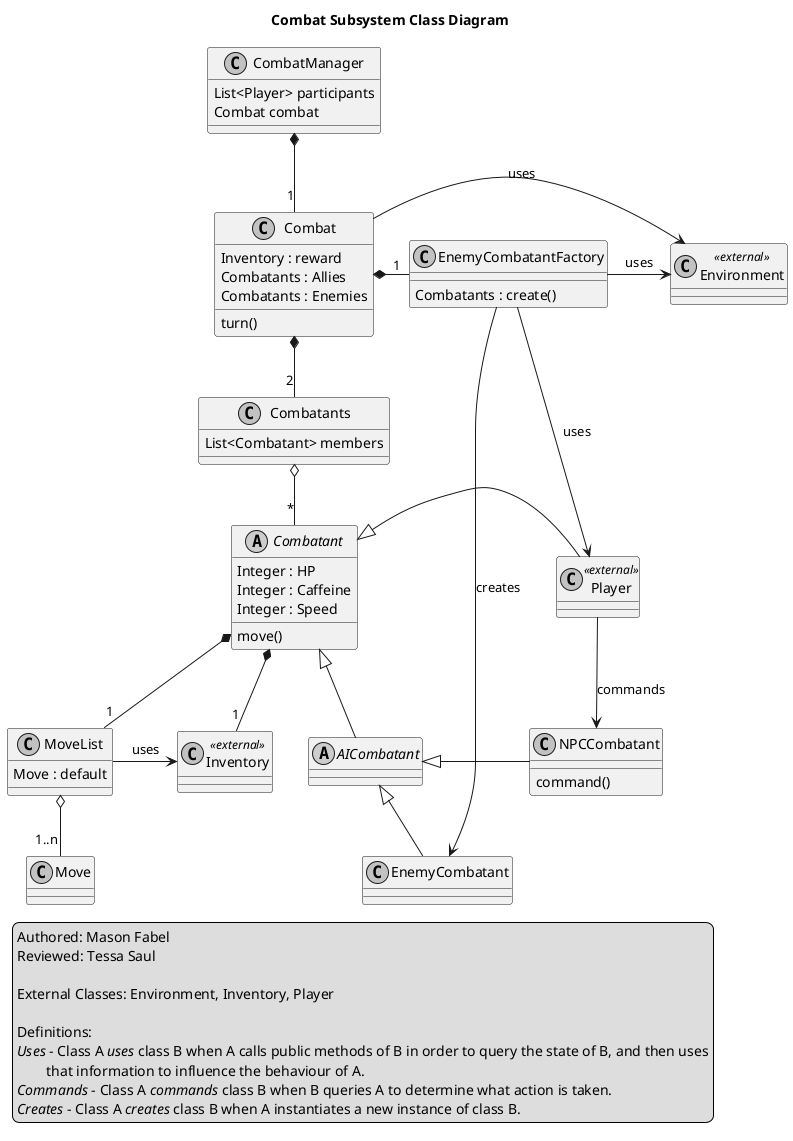@startuml
skinparam monochrome true
skinparam shadowing false

title Combat Subsystem Class Diagram
legend left
	Authored: Mason Fabel
	Reviewed: Tessa Saul

	External Classes: Environment, Inventory, Player

	Definitions:
	<i>Uses</i> - Class A <i>uses</i> class B when A calls public methods of B in order to query the state of B, and then uses
		that information to influence the behaviour of A.
	<i>Commands</i> - Class A <i>commands</i> class B when B queries A to determine what action is taken.
	<i>Creates</i> - Class A <i>creates</i> class B when A instantiates a new instance of class B.
endlegend

class CombatManager {
	List<Player> participants
	Combat combat
}
CombatManager *-down- "1" Combat

class Combat {
	Inventory : reward
	Combatants : Allies
	Combatants : Enemies
	turn()
}
Combat *-down- "2" Combatants
Combat -right-> Environment : uses
Combat *-right- "1" EnemyCombatantFactory

class Environment <<external>>

class Combatants {
	List<Combatant> members
}
Combatants o-down- "*" Combatant

abstract class Combatant {
	Integer : HP
	Integer : Caffeine
	Integer : Speed
	move()
}
Combatant *-down- "1" Inventory
Combatant *-down- "1" MoveList

class Player <<external>>
Player -left-|> Combatant
Player -down-> NPCCombatant : commands

abstract class AICombatant
AICombatant -up-|> Combatant

class NPCCombatant {
	command()
}
NPCCombatant -left-|> AICombatant

class EnemyCombatantFactory {
	Combatants : create()
}
EnemyCombatantFactory -down-> Player : uses
EnemyCombatantFactory -down-> EnemyCombatant : creates
EnemyCombatantFactory -right-> Environment : uses

class EnemyCombatant
EnemyCombatant -up-|> AICombatant

class Inventory <<external>>

class MoveList {
	Move : default
}
MoveList o-down- "1..n" Move
MoveList -right-> Inventory : uses

class Move

@enduml
